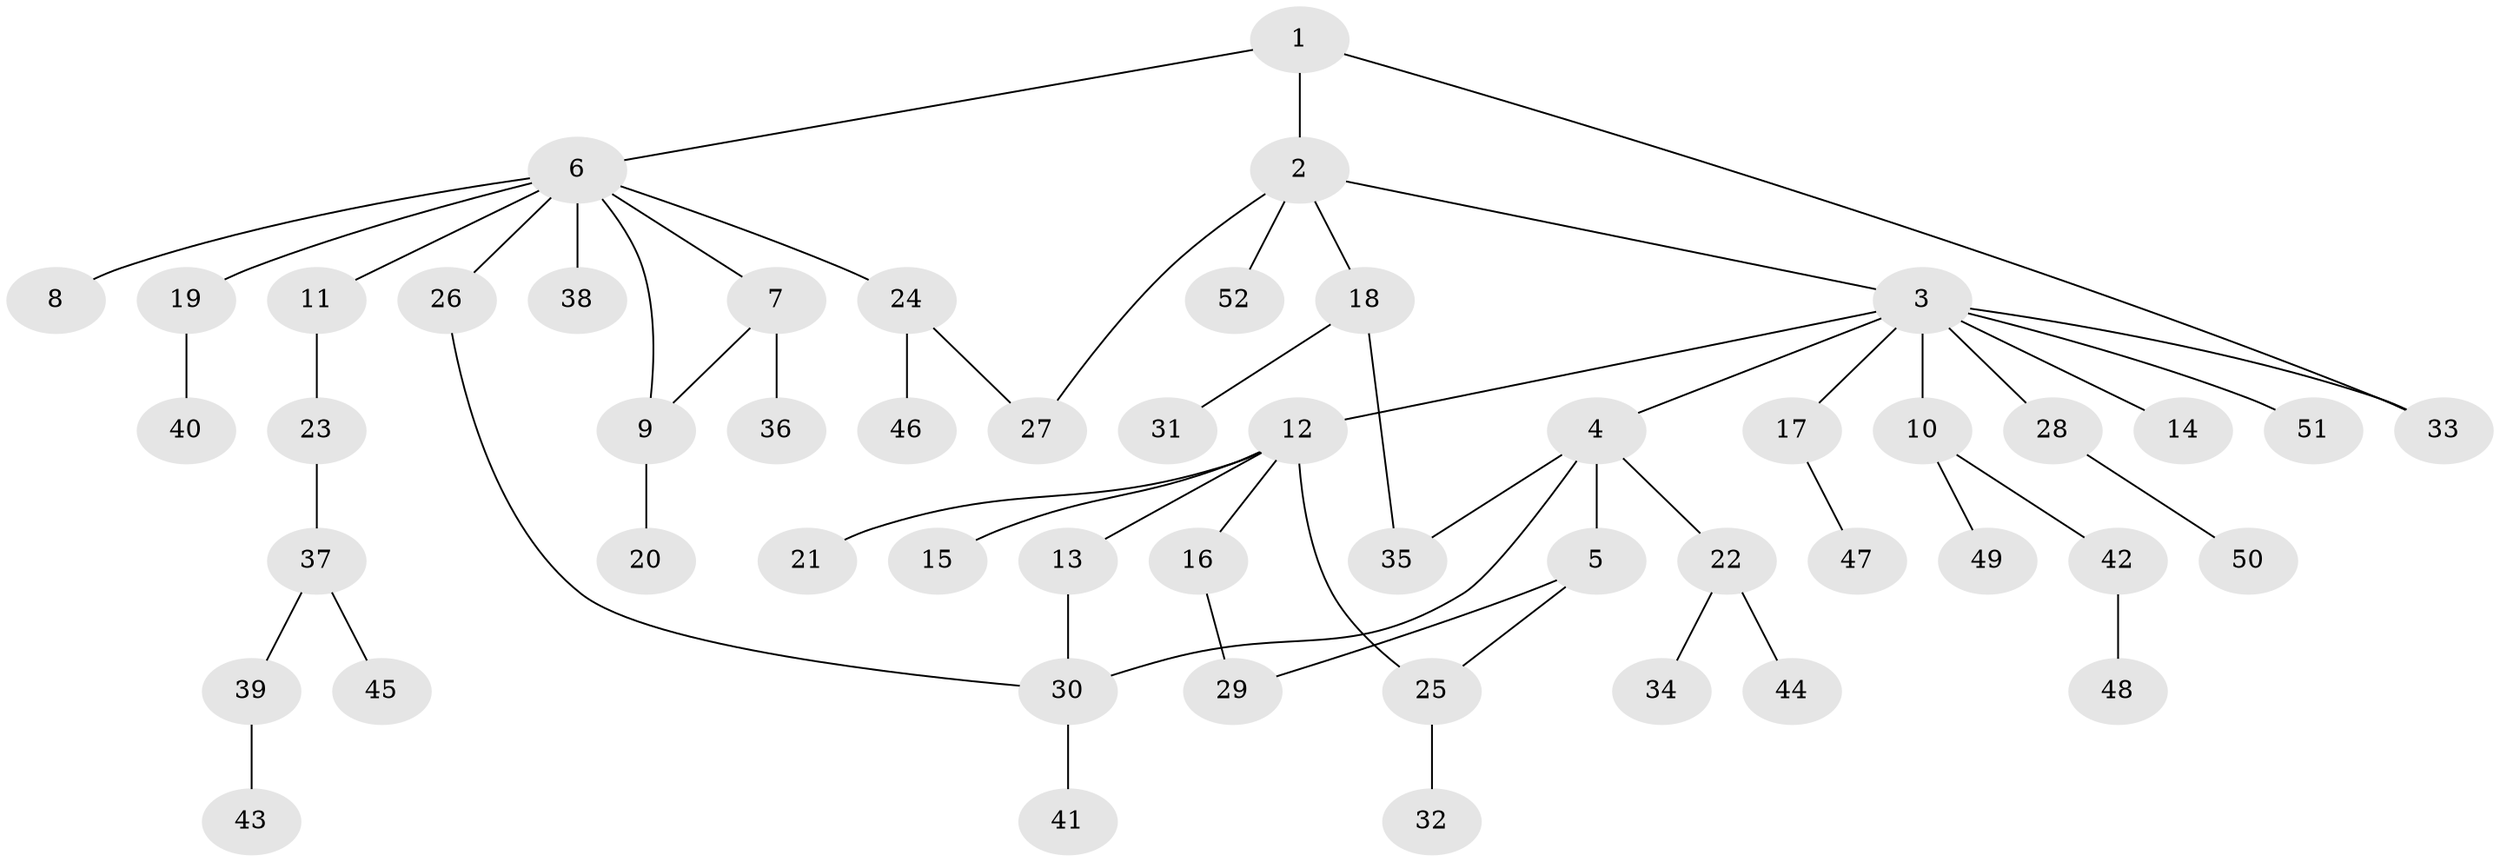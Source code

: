 // coarse degree distribution, {3: 0.08823529411764706, 6: 0.058823529411764705, 9: 0.058823529411764705, 5: 0.029411764705882353, 2: 0.2647058823529412, 1: 0.47058823529411764, 4: 0.029411764705882353}
// Generated by graph-tools (version 1.1) at 2025/23/03/03/25 07:23:31]
// undirected, 52 vertices, 59 edges
graph export_dot {
graph [start="1"]
  node [color=gray90,style=filled];
  1;
  2;
  3;
  4;
  5;
  6;
  7;
  8;
  9;
  10;
  11;
  12;
  13;
  14;
  15;
  16;
  17;
  18;
  19;
  20;
  21;
  22;
  23;
  24;
  25;
  26;
  27;
  28;
  29;
  30;
  31;
  32;
  33;
  34;
  35;
  36;
  37;
  38;
  39;
  40;
  41;
  42;
  43;
  44;
  45;
  46;
  47;
  48;
  49;
  50;
  51;
  52;
  1 -- 2;
  1 -- 6;
  1 -- 33;
  2 -- 3;
  2 -- 18;
  2 -- 52;
  2 -- 27;
  3 -- 4;
  3 -- 10;
  3 -- 12;
  3 -- 14;
  3 -- 17;
  3 -- 28;
  3 -- 33;
  3 -- 51;
  4 -- 5;
  4 -- 22;
  4 -- 35;
  4 -- 30;
  5 -- 29;
  5 -- 25;
  6 -- 7;
  6 -- 8;
  6 -- 9;
  6 -- 11;
  6 -- 19;
  6 -- 24;
  6 -- 26;
  6 -- 38;
  7 -- 36;
  7 -- 9;
  9 -- 20;
  10 -- 42;
  10 -- 49;
  11 -- 23;
  12 -- 13;
  12 -- 15;
  12 -- 16;
  12 -- 21;
  12 -- 25;
  13 -- 30;
  16 -- 29;
  17 -- 47;
  18 -- 31;
  18 -- 35;
  19 -- 40;
  22 -- 34;
  22 -- 44;
  23 -- 37;
  24 -- 27;
  24 -- 46;
  25 -- 32;
  26 -- 30;
  28 -- 50;
  30 -- 41;
  37 -- 39;
  37 -- 45;
  39 -- 43;
  42 -- 48;
}
